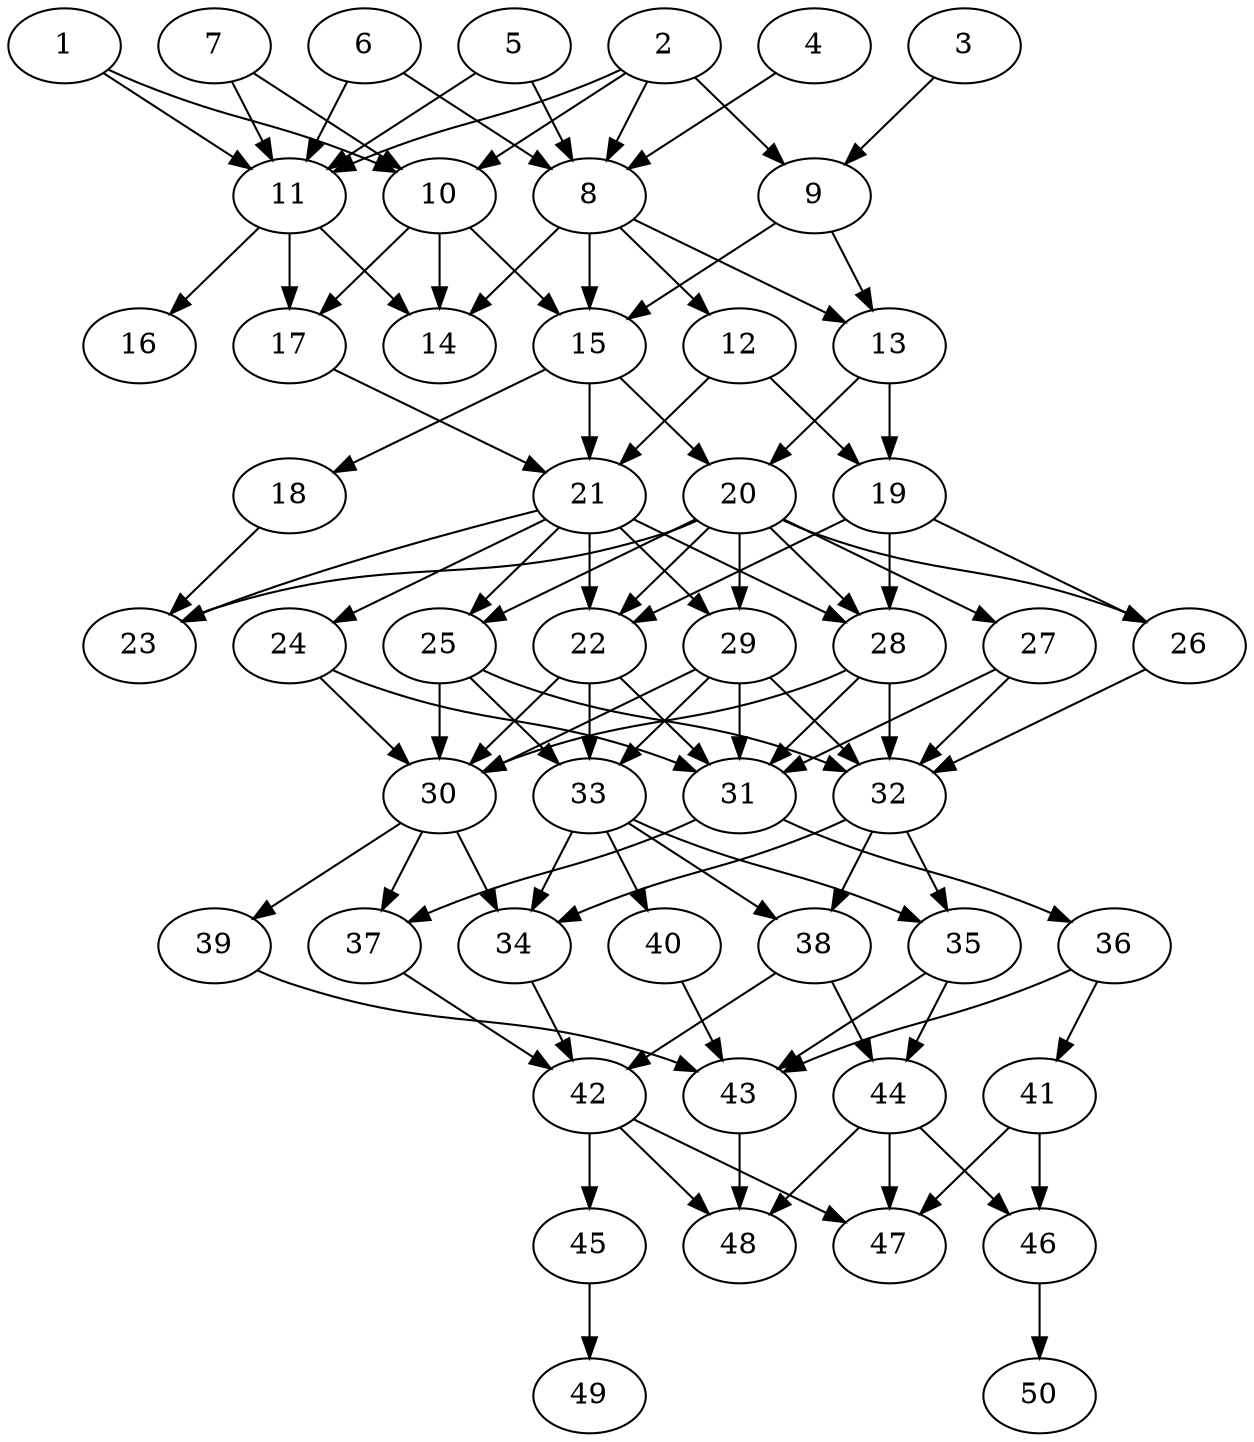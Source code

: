 // DAG automatically generated by daggen at Thu Oct  3 14:07:58 2019
// ./daggen --dot -n 50 --ccr 0.3 --fat 0.5 --regular 0.5 --density 0.7 --mindata 5242880 --maxdata 52428800 
digraph G {
  1 [size="119930880", alpha="0.05", expect_size="35979264"] 
  1 -> 10 [size ="35979264"]
  1 -> 11 [size ="35979264"]
  2 [size="145476267", alpha="0.17", expect_size="43642880"] 
  2 -> 8 [size ="43642880"]
  2 -> 9 [size ="43642880"]
  2 -> 10 [size ="43642880"]
  2 -> 11 [size ="43642880"]
  3 [size="44584960", alpha="0.18", expect_size="13375488"] 
  3 -> 9 [size ="13375488"]
  4 [size="103908693", alpha="0.16", expect_size="31172608"] 
  4 -> 8 [size ="31172608"]
  5 [size="22913707", alpha="0.05", expect_size="6874112"] 
  5 -> 8 [size ="6874112"]
  5 -> 11 [size ="6874112"]
  6 [size="116811093", alpha="0.14", expect_size="35043328"] 
  6 -> 8 [size ="35043328"]
  6 -> 11 [size ="35043328"]
  7 [size="164085760", alpha="0.11", expect_size="49225728"] 
  7 -> 10 [size ="49225728"]
  7 -> 11 [size ="49225728"]
  8 [size="88176640", alpha="0.20", expect_size="26452992"] 
  8 -> 12 [size ="26452992"]
  8 -> 13 [size ="26452992"]
  8 -> 14 [size ="26452992"]
  8 -> 15 [size ="26452992"]
  9 [size="111001600", alpha="0.02", expect_size="33300480"] 
  9 -> 13 [size ="33300480"]
  9 -> 15 [size ="33300480"]
  10 [size="49005227", alpha="0.06", expect_size="14701568"] 
  10 -> 14 [size ="14701568"]
  10 -> 15 [size ="14701568"]
  10 -> 17 [size ="14701568"]
  11 [size="72949760", alpha="0.19", expect_size="21884928"] 
  11 -> 14 [size ="21884928"]
  11 -> 16 [size ="21884928"]
  11 -> 17 [size ="21884928"]
  12 [size="111117653", alpha="0.17", expect_size="33335296"] 
  12 -> 19 [size ="33335296"]
  12 -> 21 [size ="33335296"]
  13 [size="88040107", alpha="0.05", expect_size="26412032"] 
  13 -> 19 [size ="26412032"]
  13 -> 20 [size ="26412032"]
  14 [size="74274133", alpha="0.10", expect_size="22282240"] 
  15 [size="44533760", alpha="0.14", expect_size="13360128"] 
  15 -> 18 [size ="13360128"]
  15 -> 20 [size ="13360128"]
  15 -> 21 [size ="13360128"]
  16 [size="83766613", alpha="0.01", expect_size="25129984"] 
  17 [size="33788587", alpha="0.00", expect_size="10136576"] 
  17 -> 21 [size ="10136576"]
  18 [size="117367467", alpha="0.04", expect_size="35210240"] 
  18 -> 23 [size ="35210240"]
  19 [size="115244373", alpha="0.00", expect_size="34573312"] 
  19 -> 22 [size ="34573312"]
  19 -> 26 [size ="34573312"]
  19 -> 28 [size ="34573312"]
  20 [size="129508693", alpha="0.19", expect_size="38852608"] 
  20 -> 22 [size ="38852608"]
  20 -> 23 [size ="38852608"]
  20 -> 25 [size ="38852608"]
  20 -> 26 [size ="38852608"]
  20 -> 27 [size ="38852608"]
  20 -> 28 [size ="38852608"]
  20 -> 29 [size ="38852608"]
  21 [size="173185707", alpha="0.11", expect_size="51955712"] 
  21 -> 22 [size ="51955712"]
  21 -> 23 [size ="51955712"]
  21 -> 24 [size ="51955712"]
  21 -> 25 [size ="51955712"]
  21 -> 28 [size ="51955712"]
  21 -> 29 [size ="51955712"]
  22 [size="168454827", alpha="0.19", expect_size="50536448"] 
  22 -> 30 [size ="50536448"]
  22 -> 31 [size ="50536448"]
  22 -> 33 [size ="50536448"]
  23 [size="147950933", alpha="0.10", expect_size="44385280"] 
  24 [size="27729920", alpha="0.13", expect_size="8318976"] 
  24 -> 30 [size ="8318976"]
  24 -> 31 [size ="8318976"]
  25 [size="106407253", alpha="0.16", expect_size="31922176"] 
  25 -> 30 [size ="31922176"]
  25 -> 32 [size ="31922176"]
  25 -> 33 [size ="31922176"]
  26 [size="57972053", alpha="0.11", expect_size="17391616"] 
  26 -> 32 [size ="17391616"]
  27 [size="65918293", alpha="0.06", expect_size="19775488"] 
  27 -> 31 [size ="19775488"]
  27 -> 32 [size ="19775488"]
  28 [size="67904853", alpha="0.09", expect_size="20371456"] 
  28 -> 30 [size ="20371456"]
  28 -> 31 [size ="20371456"]
  28 -> 32 [size ="20371456"]
  29 [size="96474453", alpha="0.04", expect_size="28942336"] 
  29 -> 30 [size ="28942336"]
  29 -> 31 [size ="28942336"]
  29 -> 32 [size ="28942336"]
  29 -> 33 [size ="28942336"]
  30 [size="99611307", alpha="0.04", expect_size="29883392"] 
  30 -> 34 [size ="29883392"]
  30 -> 37 [size ="29883392"]
  30 -> 39 [size ="29883392"]
  31 [size="92187307", alpha="0.10", expect_size="27656192"] 
  31 -> 36 [size ="27656192"]
  31 -> 37 [size ="27656192"]
  32 [size="19374080", alpha="0.08", expect_size="5812224"] 
  32 -> 34 [size ="5812224"]
  32 -> 35 [size ="5812224"]
  32 -> 38 [size ="5812224"]
  33 [size="166458027", alpha="0.15", expect_size="49937408"] 
  33 -> 34 [size ="49937408"]
  33 -> 35 [size ="49937408"]
  33 -> 38 [size ="49937408"]
  33 -> 40 [size ="49937408"]
  34 [size="88688640", alpha="0.10", expect_size="26606592"] 
  34 -> 42 [size ="26606592"]
  35 [size="29791573", alpha="0.08", expect_size="8937472"] 
  35 -> 43 [size ="8937472"]
  35 -> 44 [size ="8937472"]
  36 [size="152494080", alpha="0.14", expect_size="45748224"] 
  36 -> 41 [size ="45748224"]
  36 -> 43 [size ="45748224"]
  37 [size="84264960", alpha="0.02", expect_size="25279488"] 
  37 -> 42 [size ="25279488"]
  38 [size="129010347", alpha="0.03", expect_size="38703104"] 
  38 -> 42 [size ="38703104"]
  38 -> 44 [size ="38703104"]
  39 [size="42850987", alpha="0.17", expect_size="12855296"] 
  39 -> 43 [size ="12855296"]
  40 [size="76605440", alpha="0.04", expect_size="22981632"] 
  40 -> 43 [size ="22981632"]
  41 [size="104509440", alpha="0.12", expect_size="31352832"] 
  41 -> 46 [size ="31352832"]
  41 -> 47 [size ="31352832"]
  42 [size="24756907", alpha="0.19", expect_size="7427072"] 
  42 -> 45 [size ="7427072"]
  42 -> 47 [size ="7427072"]
  42 -> 48 [size ="7427072"]
  43 [size="88279040", alpha="0.02", expect_size="26483712"] 
  43 -> 48 [size ="26483712"]
  44 [size="51070293", alpha="0.07", expect_size="15321088"] 
  44 -> 46 [size ="15321088"]
  44 -> 47 [size ="15321088"]
  44 -> 48 [size ="15321088"]
  45 [size="127211520", alpha="0.03", expect_size="38163456"] 
  45 -> 49 [size ="38163456"]
  46 [size="29194240", alpha="0.04", expect_size="8758272"] 
  46 -> 50 [size ="8758272"]
  47 [size="137881600", alpha="0.11", expect_size="41364480"] 
  48 [size="155016533", alpha="0.05", expect_size="46504960"] 
  49 [size="23207253", alpha="0.08", expect_size="6962176"] 
  50 [size="154791253", alpha="0.02", expect_size="46437376"] 
}
